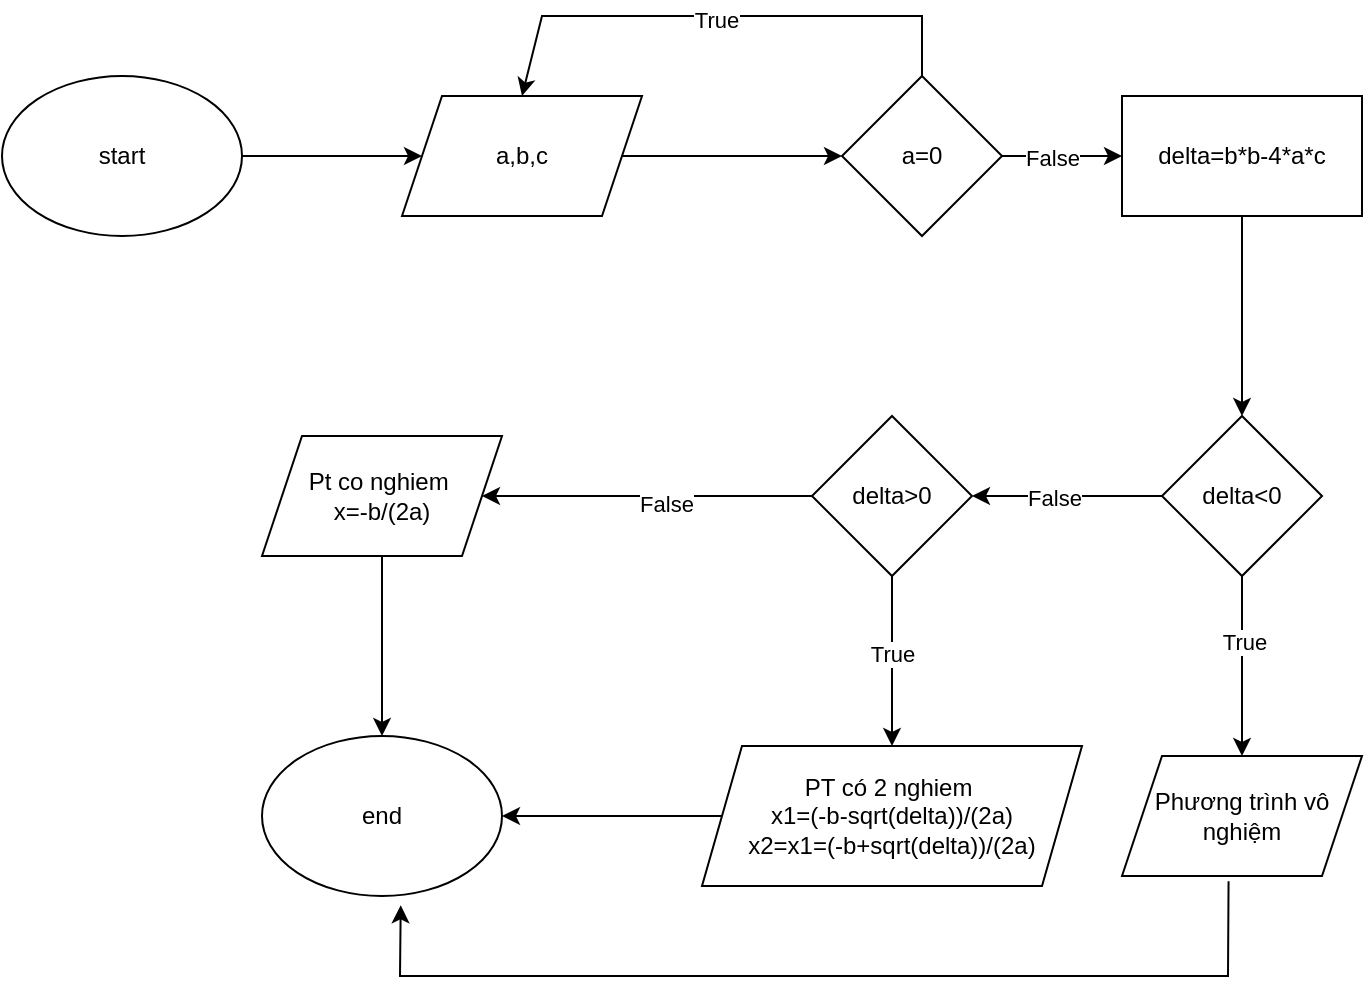 <mxfile version="22.1.0" type="device">
  <diagram name="Trang-1" id="1VHU2ng1a-gdhbDLIeG7">
    <mxGraphModel dx="794" dy="454" grid="1" gridSize="10" guides="1" tooltips="1" connect="1" arrows="1" fold="1" page="1" pageScale="1" pageWidth="827" pageHeight="1169" math="0" shadow="0">
      <root>
        <mxCell id="0" />
        <mxCell id="1" parent="0" />
        <mxCell id="gYZ_Crxcmyn8aex7HMfE-3" value="" style="edgeStyle=orthogonalEdgeStyle;rounded=0;orthogonalLoop=1;jettySize=auto;html=1;" edge="1" parent="1" source="gYZ_Crxcmyn8aex7HMfE-1" target="gYZ_Crxcmyn8aex7HMfE-2">
          <mxGeometry relative="1" as="geometry" />
        </mxCell>
        <mxCell id="gYZ_Crxcmyn8aex7HMfE-1" value="start" style="ellipse;whiteSpace=wrap;html=1;" vertex="1" parent="1">
          <mxGeometry x="80" y="70" width="120" height="80" as="geometry" />
        </mxCell>
        <mxCell id="gYZ_Crxcmyn8aex7HMfE-5" value="" style="edgeStyle=orthogonalEdgeStyle;rounded=0;orthogonalLoop=1;jettySize=auto;html=1;" edge="1" parent="1" source="gYZ_Crxcmyn8aex7HMfE-2" target="gYZ_Crxcmyn8aex7HMfE-4">
          <mxGeometry relative="1" as="geometry" />
        </mxCell>
        <mxCell id="gYZ_Crxcmyn8aex7HMfE-2" value="a,b,c" style="shape=parallelogram;perimeter=parallelogramPerimeter;whiteSpace=wrap;html=1;fixedSize=1;" vertex="1" parent="1">
          <mxGeometry x="280" y="80" width="120" height="60" as="geometry" />
        </mxCell>
        <mxCell id="gYZ_Crxcmyn8aex7HMfE-9" value="" style="edgeStyle=orthogonalEdgeStyle;rounded=0;orthogonalLoop=1;jettySize=auto;html=1;" edge="1" parent="1" source="gYZ_Crxcmyn8aex7HMfE-4" target="gYZ_Crxcmyn8aex7HMfE-8">
          <mxGeometry relative="1" as="geometry" />
        </mxCell>
        <mxCell id="gYZ_Crxcmyn8aex7HMfE-10" value="False" style="edgeLabel;html=1;align=center;verticalAlign=middle;resizable=0;points=[];" vertex="1" connectable="0" parent="gYZ_Crxcmyn8aex7HMfE-9">
          <mxGeometry x="-0.185" y="-1" relative="1" as="geometry">
            <mxPoint as="offset" />
          </mxGeometry>
        </mxCell>
        <mxCell id="gYZ_Crxcmyn8aex7HMfE-4" value="a=0" style="rhombus;whiteSpace=wrap;html=1;" vertex="1" parent="1">
          <mxGeometry x="500" y="70" width="80" height="80" as="geometry" />
        </mxCell>
        <mxCell id="gYZ_Crxcmyn8aex7HMfE-14" value="" style="edgeStyle=orthogonalEdgeStyle;rounded=0;orthogonalLoop=1;jettySize=auto;html=1;" edge="1" parent="1" source="gYZ_Crxcmyn8aex7HMfE-8" target="gYZ_Crxcmyn8aex7HMfE-13">
          <mxGeometry relative="1" as="geometry" />
        </mxCell>
        <mxCell id="gYZ_Crxcmyn8aex7HMfE-8" value="delta=b*b-4*a*c" style="whiteSpace=wrap;html=1;" vertex="1" parent="1">
          <mxGeometry x="640" y="80" width="120" height="60" as="geometry" />
        </mxCell>
        <mxCell id="gYZ_Crxcmyn8aex7HMfE-11" value="" style="endArrow=classic;html=1;rounded=0;entryX=0.5;entryY=0;entryDx=0;entryDy=0;exitX=0.5;exitY=0;exitDx=0;exitDy=0;" edge="1" parent="1" source="gYZ_Crxcmyn8aex7HMfE-4" target="gYZ_Crxcmyn8aex7HMfE-2">
          <mxGeometry width="50" height="50" relative="1" as="geometry">
            <mxPoint x="380" y="160" as="sourcePoint" />
            <mxPoint x="430" y="110" as="targetPoint" />
            <Array as="points">
              <mxPoint x="540" y="40" />
              <mxPoint x="350" y="40" />
            </Array>
          </mxGeometry>
        </mxCell>
        <mxCell id="gYZ_Crxcmyn8aex7HMfE-12" value="True" style="edgeLabel;html=1;align=center;verticalAlign=middle;resizable=0;points=[];" vertex="1" connectable="0" parent="gYZ_Crxcmyn8aex7HMfE-11">
          <mxGeometry x="0.021" y="2" relative="1" as="geometry">
            <mxPoint as="offset" />
          </mxGeometry>
        </mxCell>
        <mxCell id="gYZ_Crxcmyn8aex7HMfE-16" value="" style="edgeStyle=orthogonalEdgeStyle;rounded=0;orthogonalLoop=1;jettySize=auto;html=1;" edge="1" parent="1" source="gYZ_Crxcmyn8aex7HMfE-13" target="gYZ_Crxcmyn8aex7HMfE-15">
          <mxGeometry relative="1" as="geometry" />
        </mxCell>
        <mxCell id="gYZ_Crxcmyn8aex7HMfE-19" value="True" style="edgeLabel;html=1;align=center;verticalAlign=middle;resizable=0;points=[];" vertex="1" connectable="0" parent="gYZ_Crxcmyn8aex7HMfE-16">
          <mxGeometry x="-0.274" y="1" relative="1" as="geometry">
            <mxPoint as="offset" />
          </mxGeometry>
        </mxCell>
        <mxCell id="gYZ_Crxcmyn8aex7HMfE-18" value="" style="edgeStyle=orthogonalEdgeStyle;rounded=0;orthogonalLoop=1;jettySize=auto;html=1;" edge="1" parent="1" source="gYZ_Crxcmyn8aex7HMfE-13" target="gYZ_Crxcmyn8aex7HMfE-17">
          <mxGeometry relative="1" as="geometry" />
        </mxCell>
        <mxCell id="gYZ_Crxcmyn8aex7HMfE-20" value="False" style="edgeLabel;html=1;align=center;verticalAlign=middle;resizable=0;points=[];" vertex="1" connectable="0" parent="gYZ_Crxcmyn8aex7HMfE-18">
          <mxGeometry x="0.133" y="1" relative="1" as="geometry">
            <mxPoint as="offset" />
          </mxGeometry>
        </mxCell>
        <mxCell id="gYZ_Crxcmyn8aex7HMfE-13" value="delta&amp;lt;0" style="rhombus;whiteSpace=wrap;html=1;" vertex="1" parent="1">
          <mxGeometry x="660" y="240" width="80" height="80" as="geometry" />
        </mxCell>
        <mxCell id="gYZ_Crxcmyn8aex7HMfE-15" value="Phương trình vô nghiệm" style="shape=parallelogram;perimeter=parallelogramPerimeter;whiteSpace=wrap;html=1;fixedSize=1;" vertex="1" parent="1">
          <mxGeometry x="640" y="410" width="120" height="60" as="geometry" />
        </mxCell>
        <mxCell id="gYZ_Crxcmyn8aex7HMfE-24" value="" style="edgeStyle=orthogonalEdgeStyle;rounded=0;orthogonalLoop=1;jettySize=auto;html=1;" edge="1" parent="1" source="gYZ_Crxcmyn8aex7HMfE-17" target="gYZ_Crxcmyn8aex7HMfE-23">
          <mxGeometry relative="1" as="geometry" />
        </mxCell>
        <mxCell id="gYZ_Crxcmyn8aex7HMfE-25" value="True" style="edgeLabel;html=1;align=center;verticalAlign=middle;resizable=0;points=[];" vertex="1" connectable="0" parent="gYZ_Crxcmyn8aex7HMfE-24">
          <mxGeometry x="-0.096" relative="1" as="geometry">
            <mxPoint as="offset" />
          </mxGeometry>
        </mxCell>
        <mxCell id="gYZ_Crxcmyn8aex7HMfE-17" value="delta&amp;gt;0" style="rhombus;whiteSpace=wrap;html=1;" vertex="1" parent="1">
          <mxGeometry x="485" y="240" width="80" height="80" as="geometry" />
        </mxCell>
        <mxCell id="gYZ_Crxcmyn8aex7HMfE-33" value="" style="edgeStyle=orthogonalEdgeStyle;rounded=0;orthogonalLoop=1;jettySize=auto;html=1;" edge="1" parent="1" source="gYZ_Crxcmyn8aex7HMfE-23" target="gYZ_Crxcmyn8aex7HMfE-31">
          <mxGeometry relative="1" as="geometry" />
        </mxCell>
        <mxCell id="gYZ_Crxcmyn8aex7HMfE-23" value="PT có 2 nghiem&amp;nbsp;&lt;br&gt;x1=(-b-sqrt(delta))/(2a)&lt;br&gt;x2=x1=(-b+sqrt(delta))/(2a)" style="shape=parallelogram;perimeter=parallelogramPerimeter;whiteSpace=wrap;html=1;fixedSize=1;" vertex="1" parent="1">
          <mxGeometry x="430" y="405" width="190" height="70" as="geometry" />
        </mxCell>
        <mxCell id="gYZ_Crxcmyn8aex7HMfE-29" value="" style="edgeStyle=orthogonalEdgeStyle;rounded=0;orthogonalLoop=1;jettySize=auto;html=1;" edge="1" parent="1" source="gYZ_Crxcmyn8aex7HMfE-17" target="gYZ_Crxcmyn8aex7HMfE-28">
          <mxGeometry relative="1" as="geometry">
            <mxPoint x="485" y="280" as="sourcePoint" />
            <mxPoint x="260" y="410" as="targetPoint" />
          </mxGeometry>
        </mxCell>
        <mxCell id="gYZ_Crxcmyn8aex7HMfE-30" value="False" style="edgeLabel;html=1;align=center;verticalAlign=middle;resizable=0;points=[];" vertex="1" connectable="0" parent="gYZ_Crxcmyn8aex7HMfE-29">
          <mxGeometry x="-0.117" y="4" relative="1" as="geometry">
            <mxPoint as="offset" />
          </mxGeometry>
        </mxCell>
        <mxCell id="gYZ_Crxcmyn8aex7HMfE-32" value="" style="edgeStyle=orthogonalEdgeStyle;rounded=0;orthogonalLoop=1;jettySize=auto;html=1;" edge="1" parent="1" source="gYZ_Crxcmyn8aex7HMfE-28" target="gYZ_Crxcmyn8aex7HMfE-31">
          <mxGeometry relative="1" as="geometry" />
        </mxCell>
        <mxCell id="gYZ_Crxcmyn8aex7HMfE-28" value="Pt co nghiem&amp;nbsp;&lt;br&gt;x=-b/(2a)" style="shape=parallelogram;perimeter=parallelogramPerimeter;whiteSpace=wrap;html=1;fixedSize=1;" vertex="1" parent="1">
          <mxGeometry x="210" y="250" width="120" height="60" as="geometry" />
        </mxCell>
        <mxCell id="gYZ_Crxcmyn8aex7HMfE-31" value="end" style="ellipse;whiteSpace=wrap;html=1;" vertex="1" parent="1">
          <mxGeometry x="210" y="400" width="120" height="80" as="geometry" />
        </mxCell>
        <mxCell id="gYZ_Crxcmyn8aex7HMfE-34" value="" style="endArrow=classic;html=1;rounded=0;exitX=0.444;exitY=1.044;exitDx=0;exitDy=0;exitPerimeter=0;entryX=0.578;entryY=1.058;entryDx=0;entryDy=0;entryPerimeter=0;" edge="1" parent="1" source="gYZ_Crxcmyn8aex7HMfE-15" target="gYZ_Crxcmyn8aex7HMfE-31">
          <mxGeometry width="50" height="50" relative="1" as="geometry">
            <mxPoint x="380" y="470" as="sourcePoint" />
            <mxPoint x="430" y="420" as="targetPoint" />
            <Array as="points">
              <mxPoint x="693" y="520" />
              <mxPoint x="279" y="520" />
            </Array>
          </mxGeometry>
        </mxCell>
      </root>
    </mxGraphModel>
  </diagram>
</mxfile>
